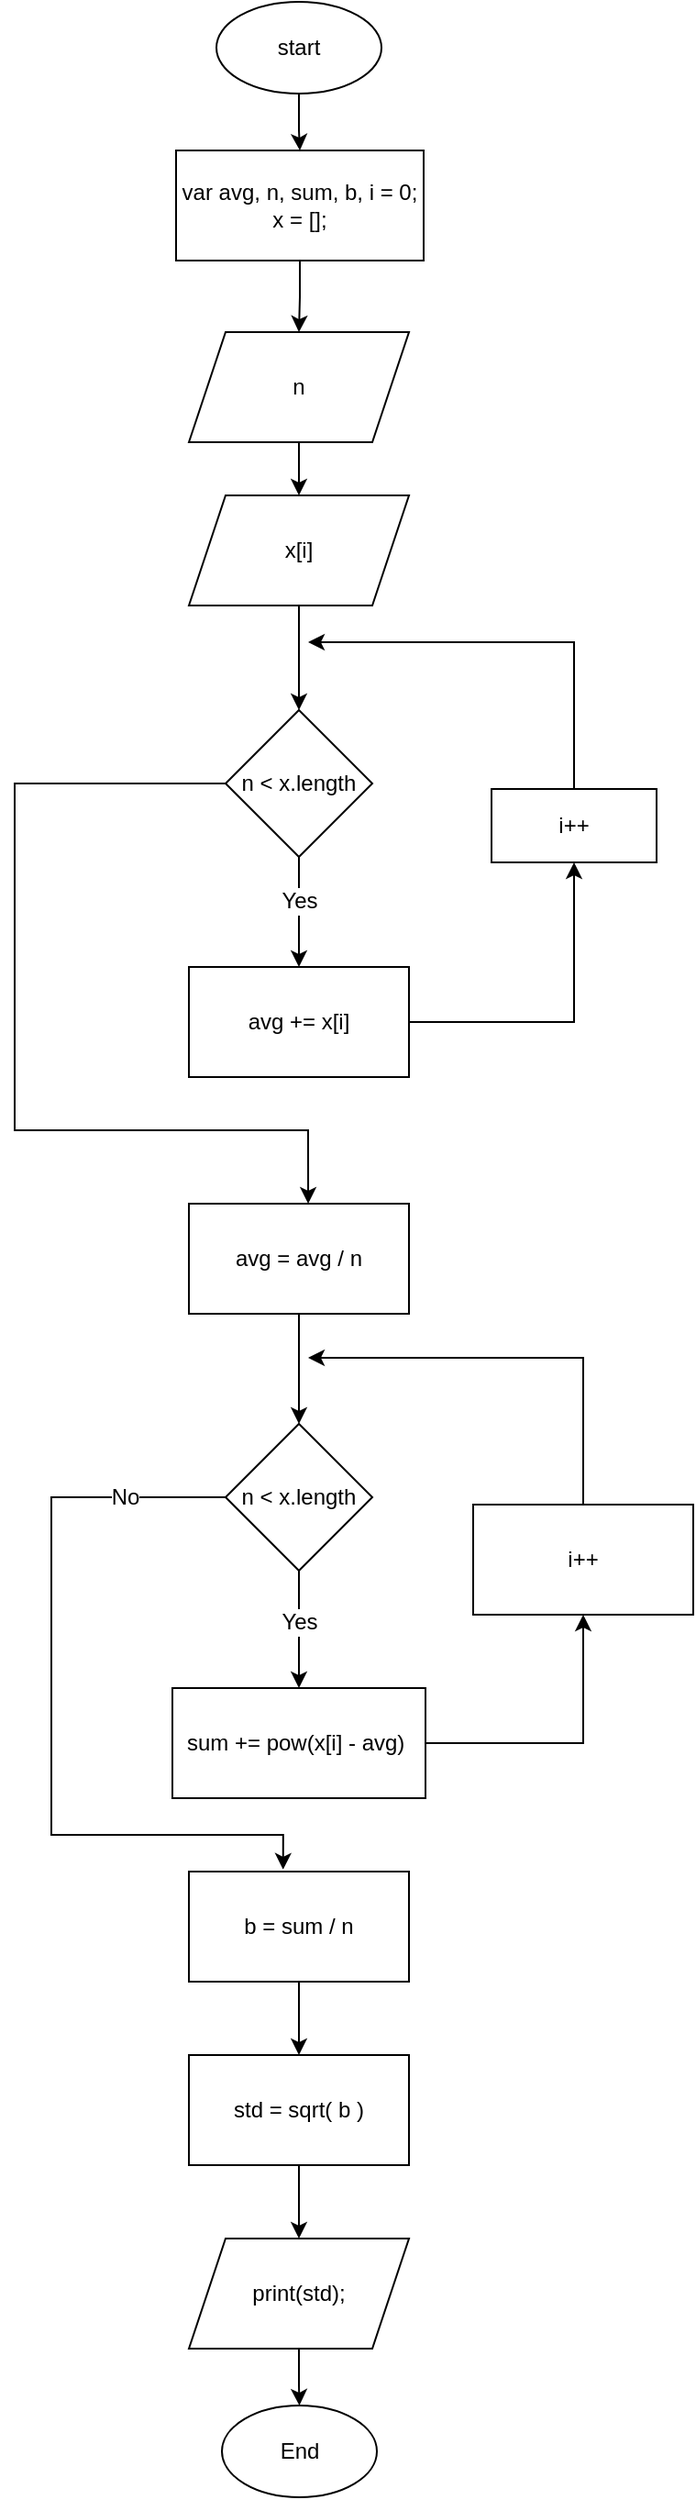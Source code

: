 <mxfile version="20.7.4" type="github" pages="2">
  <diagram id="KMa3qKYrj25J3nzpvQLY" name="Page-1">
    <mxGraphModel grid="1" page="1" gridSize="10" guides="1" tooltips="1" connect="1" arrows="1" fold="1" pageScale="1" pageWidth="850" pageHeight="1100" math="0" shadow="0">
      <root>
        <mxCell id="0" />
        <mxCell id="1" parent="0" />
        <mxCell id="N93MeVnp6EDyMdLJbOfk-3" value="" style="edgeStyle=orthogonalEdgeStyle;rounded=0;orthogonalLoop=1;jettySize=auto;html=1;fontSize=12;" edge="1" parent="1" source="N93MeVnp6EDyMdLJbOfk-1" target="N93MeVnp6EDyMdLJbOfk-2">
          <mxGeometry relative="1" as="geometry" />
        </mxCell>
        <mxCell id="N93MeVnp6EDyMdLJbOfk-1" value="&lt;font style=&quot;font-size: 12px;&quot;&gt;start&lt;/font&gt;" style="ellipse;whiteSpace=wrap;html=1;" vertex="1" parent="1">
          <mxGeometry x="380" y="10" width="90" height="50" as="geometry" />
        </mxCell>
        <mxCell id="N93MeVnp6EDyMdLJbOfk-5" value="" style="edgeStyle=orthogonalEdgeStyle;rounded=0;orthogonalLoop=1;jettySize=auto;html=1;fontSize=12;" edge="1" parent="1" source="N93MeVnp6EDyMdLJbOfk-2" target="N93MeVnp6EDyMdLJbOfk-4">
          <mxGeometry relative="1" as="geometry" />
        </mxCell>
        <mxCell id="N93MeVnp6EDyMdLJbOfk-2" value="var avg, n, sum, b, i = 0;&lt;br&gt;x = [];" style="whiteSpace=wrap;html=1;" vertex="1" parent="1">
          <mxGeometry x="358" y="91" width="135" height="60" as="geometry" />
        </mxCell>
        <mxCell id="N93MeVnp6EDyMdLJbOfk-7" value="" style="edgeStyle=orthogonalEdgeStyle;rounded=0;orthogonalLoop=1;jettySize=auto;html=1;fontSize=12;" edge="1" parent="1" source="N93MeVnp6EDyMdLJbOfk-4" target="N93MeVnp6EDyMdLJbOfk-6">
          <mxGeometry relative="1" as="geometry" />
        </mxCell>
        <mxCell id="N93MeVnp6EDyMdLJbOfk-4" value="n" style="shape=parallelogram;perimeter=parallelogramPerimeter;whiteSpace=wrap;html=1;fixedSize=1;" vertex="1" parent="1">
          <mxGeometry x="365" y="190" width="120" height="60" as="geometry" />
        </mxCell>
        <mxCell id="N93MeVnp6EDyMdLJbOfk-9" value="" style="edgeStyle=orthogonalEdgeStyle;rounded=0;orthogonalLoop=1;jettySize=auto;html=1;fontSize=12;" edge="1" parent="1" source="N93MeVnp6EDyMdLJbOfk-6" target="N93MeVnp6EDyMdLJbOfk-8">
          <mxGeometry relative="1" as="geometry" />
        </mxCell>
        <mxCell id="N93MeVnp6EDyMdLJbOfk-6" value="x[i]" style="shape=parallelogram;perimeter=parallelogramPerimeter;whiteSpace=wrap;html=1;fixedSize=1;fontSize=12;" vertex="1" parent="1">
          <mxGeometry x="365" y="279" width="120" height="60" as="geometry" />
        </mxCell>
        <mxCell id="N93MeVnp6EDyMdLJbOfk-11" value="" style="edgeStyle=orthogonalEdgeStyle;rounded=0;orthogonalLoop=1;jettySize=auto;html=1;fontSize=12;" edge="1" parent="1" source="N93MeVnp6EDyMdLJbOfk-8" target="N93MeVnp6EDyMdLJbOfk-10">
          <mxGeometry x="0.385" y="10" relative="1" as="geometry">
            <mxPoint as="offset" />
          </mxGeometry>
        </mxCell>
        <mxCell id="N93MeVnp6EDyMdLJbOfk-12" value="Yes" style="edgeLabel;html=1;align=center;verticalAlign=middle;resizable=0;points=[];fontSize=12;" vertex="1" connectable="0" parent="N93MeVnp6EDyMdLJbOfk-11">
          <mxGeometry x="-0.201" relative="1" as="geometry">
            <mxPoint as="offset" />
          </mxGeometry>
        </mxCell>
        <mxCell id="N93MeVnp6EDyMdLJbOfk-14" value="" style="edgeStyle=orthogonalEdgeStyle;rounded=0;orthogonalLoop=1;jettySize=auto;html=1;fontSize=12;entryX=0.542;entryY=0;entryDx=0;entryDy=0;entryPerimeter=0;" edge="1" parent="1" source="N93MeVnp6EDyMdLJbOfk-8" target="N93MeVnp6EDyMdLJbOfk-29">
          <mxGeometry relative="1" as="geometry">
            <mxPoint x="270" y="646" as="targetPoint" />
            <Array as="points">
              <mxPoint x="270" y="436" />
              <mxPoint x="270" y="625" />
              <mxPoint x="430" y="625" />
            </Array>
          </mxGeometry>
        </mxCell>
        <mxCell id="N93MeVnp6EDyMdLJbOfk-8" value="n &amp;lt; x.length" style="rhombus;whiteSpace=wrap;html=1;fontSize=12;" vertex="1" parent="1">
          <mxGeometry x="385" y="396" width="80" height="80" as="geometry" />
        </mxCell>
        <mxCell id="N93MeVnp6EDyMdLJbOfk-19" style="edgeStyle=orthogonalEdgeStyle;rounded=0;orthogonalLoop=1;jettySize=auto;html=1;fontSize=12;entryX=0.5;entryY=1;entryDx=0;entryDy=0;" edge="1" parent="1" source="N93MeVnp6EDyMdLJbOfk-10" target="N93MeVnp6EDyMdLJbOfk-16">
          <mxGeometry relative="1" as="geometry">
            <mxPoint x="575" y="485" as="targetPoint" />
          </mxGeometry>
        </mxCell>
        <mxCell id="N93MeVnp6EDyMdLJbOfk-10" value="avg += x[i]" style="rounded=0;whiteSpace=wrap;html=1;fontSize=12;" vertex="1" parent="1">
          <mxGeometry x="365" y="536" width="120" height="60" as="geometry" />
        </mxCell>
        <mxCell id="N93MeVnp6EDyMdLJbOfk-54" style="edgeStyle=orthogonalEdgeStyle;rounded=0;orthogonalLoop=1;jettySize=auto;html=1;fontSize=12;" edge="1" parent="1" source="N93MeVnp6EDyMdLJbOfk-16">
          <mxGeometry relative="1" as="geometry">
            <mxPoint x="430" y="359" as="targetPoint" />
            <Array as="points">
              <mxPoint x="575" y="359" />
            </Array>
          </mxGeometry>
        </mxCell>
        <mxCell id="N93MeVnp6EDyMdLJbOfk-16" value="i++" style="rounded=0;whiteSpace=wrap;html=1;fontSize=12;" vertex="1" parent="1">
          <mxGeometry x="530" y="439" width="90" height="40" as="geometry" />
        </mxCell>
        <mxCell id="N93MeVnp6EDyMdLJbOfk-32" style="edgeStyle=orthogonalEdgeStyle;rounded=0;orthogonalLoop=1;jettySize=auto;html=1;fontSize=12;" edge="1" parent="1" source="N93MeVnp6EDyMdLJbOfk-29">
          <mxGeometry relative="1" as="geometry">
            <mxPoint x="425" y="785" as="targetPoint" />
          </mxGeometry>
        </mxCell>
        <mxCell id="N93MeVnp6EDyMdLJbOfk-29" value="avg = avg / n" style="rounded=0;whiteSpace=wrap;html=1;fontSize=12;" vertex="1" parent="1">
          <mxGeometry x="365" y="665" width="120" height="60" as="geometry" />
        </mxCell>
        <mxCell id="N93MeVnp6EDyMdLJbOfk-37" value="" style="edgeStyle=orthogonalEdgeStyle;rounded=0;orthogonalLoop=1;jettySize=auto;html=1;fontSize=12;" edge="1" parent="1" source="N93MeVnp6EDyMdLJbOfk-33" target="N93MeVnp6EDyMdLJbOfk-34">
          <mxGeometry relative="1" as="geometry" />
        </mxCell>
        <mxCell id="N93MeVnp6EDyMdLJbOfk-38" value="Yes" style="edgeLabel;html=1;align=center;verticalAlign=middle;resizable=0;points=[];fontSize=12;" vertex="1" connectable="0" parent="N93MeVnp6EDyMdLJbOfk-37">
          <mxGeometry x="-0.134" relative="1" as="geometry">
            <mxPoint as="offset" />
          </mxGeometry>
        </mxCell>
        <mxCell id="N93MeVnp6EDyMdLJbOfk-43" style="edgeStyle=orthogonalEdgeStyle;rounded=0;orthogonalLoop=1;jettySize=auto;html=1;fontSize=12;entryX=0.428;entryY=-0.018;entryDx=0;entryDy=0;entryPerimeter=0;" edge="1" parent="1" source="N93MeVnp6EDyMdLJbOfk-33" target="N93MeVnp6EDyMdLJbOfk-44">
          <mxGeometry relative="1" as="geometry">
            <mxPoint x="280" y="1019" as="targetPoint" />
            <Array as="points">
              <mxPoint x="290" y="825" />
              <mxPoint x="290" y="1009" />
              <mxPoint x="416" y="1009" />
            </Array>
          </mxGeometry>
        </mxCell>
        <mxCell id="N93MeVnp6EDyMdLJbOfk-46" value="No" style="edgeLabel;html=1;align=center;verticalAlign=middle;resizable=0;points=[];fontSize=12;" vertex="1" connectable="0" parent="N93MeVnp6EDyMdLJbOfk-43">
          <mxGeometry x="-0.604" y="-1" relative="1" as="geometry">
            <mxPoint x="29" y="1" as="offset" />
          </mxGeometry>
        </mxCell>
        <mxCell id="N93MeVnp6EDyMdLJbOfk-33" value="n &amp;lt; x.length" style="rhombus;whiteSpace=wrap;html=1;fontSize=12;" vertex="1" parent="1">
          <mxGeometry x="385" y="785" width="80" height="80" as="geometry" />
        </mxCell>
        <mxCell id="N93MeVnp6EDyMdLJbOfk-40" value="" style="edgeStyle=orthogonalEdgeStyle;rounded=0;orthogonalLoop=1;jettySize=auto;html=1;fontSize=12;" edge="1" parent="1" source="N93MeVnp6EDyMdLJbOfk-34" target="N93MeVnp6EDyMdLJbOfk-39">
          <mxGeometry relative="1" as="geometry" />
        </mxCell>
        <mxCell id="N93MeVnp6EDyMdLJbOfk-34" value="sum += pow(x[i] - avg)&amp;nbsp;" style="whiteSpace=wrap;html=1;" vertex="1" parent="1">
          <mxGeometry x="356" y="929" width="138" height="60" as="geometry" />
        </mxCell>
        <mxCell id="N93MeVnp6EDyMdLJbOfk-42" style="edgeStyle=orthogonalEdgeStyle;rounded=0;orthogonalLoop=1;jettySize=auto;html=1;fontSize=12;" edge="1" parent="1" source="N93MeVnp6EDyMdLJbOfk-39">
          <mxGeometry relative="1" as="geometry">
            <mxPoint x="430" y="749" as="targetPoint" />
            <Array as="points">
              <mxPoint x="580" y="749" />
            </Array>
          </mxGeometry>
        </mxCell>
        <mxCell id="N93MeVnp6EDyMdLJbOfk-39" value="i++" style="whiteSpace=wrap;html=1;" vertex="1" parent="1">
          <mxGeometry x="520" y="829" width="120" height="60" as="geometry" />
        </mxCell>
        <mxCell id="N93MeVnp6EDyMdLJbOfk-49" value="" style="edgeStyle=orthogonalEdgeStyle;rounded=0;orthogonalLoop=1;jettySize=auto;html=1;fontSize=12;" edge="1" parent="1" source="N93MeVnp6EDyMdLJbOfk-44" target="N93MeVnp6EDyMdLJbOfk-48">
          <mxGeometry relative="1" as="geometry" />
        </mxCell>
        <mxCell id="N93MeVnp6EDyMdLJbOfk-44" value="b = sum / n" style="rounded=0;whiteSpace=wrap;html=1;fontSize=12;" vertex="1" parent="1">
          <mxGeometry x="365" y="1029" width="120" height="60" as="geometry" />
        </mxCell>
        <mxCell id="N93MeVnp6EDyMdLJbOfk-52" style="edgeStyle=orthogonalEdgeStyle;rounded=0;orthogonalLoop=1;jettySize=auto;html=1;entryX=0.5;entryY=0;entryDx=0;entryDy=0;fontSize=12;" edge="1" parent="1" source="N93MeVnp6EDyMdLJbOfk-48" target="N93MeVnp6EDyMdLJbOfk-51">
          <mxGeometry relative="1" as="geometry" />
        </mxCell>
        <mxCell id="N93MeVnp6EDyMdLJbOfk-48" value="std = sqrt( b )" style="whiteSpace=wrap;html=1;rounded=0;" vertex="1" parent="1">
          <mxGeometry x="365" y="1129" width="120" height="60" as="geometry" />
        </mxCell>
        <mxCell id="N93MeVnp6EDyMdLJbOfk-50" value="End" style="ellipse;whiteSpace=wrap;html=1;fontSize=12;" vertex="1" parent="1">
          <mxGeometry x="383" y="1320" width="84.5" height="50" as="geometry" />
        </mxCell>
        <mxCell id="N93MeVnp6EDyMdLJbOfk-53" value="" style="edgeStyle=orthogonalEdgeStyle;rounded=0;orthogonalLoop=1;jettySize=auto;html=1;fontSize=12;" edge="1" parent="1" source="N93MeVnp6EDyMdLJbOfk-51" target="N93MeVnp6EDyMdLJbOfk-50">
          <mxGeometry relative="1" as="geometry" />
        </mxCell>
        <mxCell id="N93MeVnp6EDyMdLJbOfk-51" value="print(std);" style="shape=parallelogram;perimeter=parallelogramPerimeter;whiteSpace=wrap;html=1;fixedSize=1;fontSize=12;" vertex="1" parent="1">
          <mxGeometry x="365" y="1229" width="120" height="60" as="geometry" />
        </mxCell>
      </root>
    </mxGraphModel>
  </diagram>
  <diagram id="_dyQApKp7TmxH3nLuj1r" name="Page-2">
    <mxGraphModel dx="681" dy="3722" grid="1" gridSize="10" guides="1" tooltips="1" connect="1" arrows="1" fold="1" page="1" pageScale="1" pageWidth="850" pageHeight="1100" math="0" shadow="0">
      <root>
        <mxCell id="0" />
        <mxCell id="1" parent="0" />
        <mxCell id="HF__PW82gWZHHkHcONSt-5" value="" style="edgeStyle=orthogonalEdgeStyle;rounded=0;orthogonalLoop=1;jettySize=auto;html=1;fontSize=12;" edge="1" parent="1" source="HF__PW82gWZHHkHcONSt-1" target="HF__PW82gWZHHkHcONSt-4">
          <mxGeometry relative="1" as="geometry" />
        </mxCell>
        <mxCell id="HF__PW82gWZHHkHcONSt-1" value="start" style="ellipse;whiteSpace=wrap;html=1;fontSize=12;" vertex="1" parent="1">
          <mxGeometry x="365" y="-3290" width="120" height="50" as="geometry" />
        </mxCell>
        <mxCell id="HF__PW82gWZHHkHcONSt-10" value="" style="edgeStyle=orthogonalEdgeStyle;rounded=0;orthogonalLoop=1;jettySize=auto;html=1;fontSize=12;startArrow=none;" edge="1" parent="1" source="HF__PW82gWZHHkHcONSt-17" target="HF__PW82gWZHHkHcONSt-9">
          <mxGeometry relative="1" as="geometry" />
        </mxCell>
        <mxCell id="HF__PW82gWZHHkHcONSt-20" value="No" style="edgeLabel;html=1;align=center;verticalAlign=middle;resizable=0;points=[];fontSize=12;" vertex="1" connectable="0" parent="HF__PW82gWZHHkHcONSt-10">
          <mxGeometry x="-0.178" y="2" relative="1" as="geometry">
            <mxPoint as="offset" />
          </mxGeometry>
        </mxCell>
        <mxCell id="HF__PW82gWZHHkHcONSt-19" value="" style="edgeStyle=orthogonalEdgeStyle;rounded=0;orthogonalLoop=1;jettySize=auto;html=1;fontSize=12;" edge="1" parent="1" source="HF__PW82gWZHHkHcONSt-2" target="HF__PW82gWZHHkHcONSt-17">
          <mxGeometry relative="1" as="geometry" />
        </mxCell>
        <mxCell id="HF__PW82gWZHHkHcONSt-2" value="x.length&lt;br&gt;y.length" style="shape=parallelogram;perimeter=parallelogramPerimeter;whiteSpace=wrap;html=1;fixedSize=1;fontSize=12;" vertex="1" parent="1">
          <mxGeometry x="365" y="-3120" width="120" height="60" as="geometry" />
        </mxCell>
        <mxCell id="HF__PW82gWZHHkHcONSt-6" value="" style="edgeStyle=orthogonalEdgeStyle;rounded=0;orthogonalLoop=1;jettySize=auto;html=1;fontSize=12;" edge="1" parent="1" source="HF__PW82gWZHHkHcONSt-4" target="HF__PW82gWZHHkHcONSt-2">
          <mxGeometry relative="1" as="geometry" />
        </mxCell>
        <mxCell id="HF__PW82gWZHHkHcONSt-4" value="var x = [];&lt;br&gt;var y = [];&lt;br&gt;var xAvg = yAvg = 0;" style="rounded=0;whiteSpace=wrap;html=1;fontSize=12;" vertex="1" parent="1">
          <mxGeometry x="365" y="-3210" width="120" height="60" as="geometry" />
        </mxCell>
        <mxCell id="HF__PW82gWZHHkHcONSt-12" value="" style="edgeStyle=orthogonalEdgeStyle;rounded=0;orthogonalLoop=1;jettySize=auto;html=1;fontSize=12;" edge="1" parent="1" source="HF__PW82gWZHHkHcONSt-9">
          <mxGeometry relative="1" as="geometry">
            <mxPoint x="428" y="-2520" as="targetPoint" />
            <Array as="points">
              <mxPoint x="300" y="-2862" />
              <mxPoint x="300" y="-2570" />
              <mxPoint x="428" y="-2570" />
            </Array>
          </mxGeometry>
        </mxCell>
        <mxCell id="HF__PW82gWZHHkHcONSt-26" value="No" style="edgeLabel;html=1;align=center;verticalAlign=middle;resizable=0;points=[];fontSize=12;" vertex="1" connectable="0" parent="HF__PW82gWZHHkHcONSt-12">
          <mxGeometry x="-0.082" y="2" relative="1" as="geometry">
            <mxPoint as="offset" />
          </mxGeometry>
        </mxCell>
        <mxCell id="HF__PW82gWZHHkHcONSt-15" value="Yes" style="edgeStyle=orthogonalEdgeStyle;rounded=0;orthogonalLoop=1;jettySize=auto;html=1;fontSize=12;" edge="1" parent="1" source="HF__PW82gWZHHkHcONSt-9">
          <mxGeometry relative="1" as="geometry">
            <mxPoint x="425" y="-2752" as="targetPoint" />
          </mxGeometry>
        </mxCell>
        <mxCell id="HF__PW82gWZHHkHcONSt-9" value="i &amp;lt; x.length" style="rhombus;whiteSpace=wrap;html=1;fontSize=12;" vertex="1" parent="1">
          <mxGeometry x="385" y="-2902" width="80" height="80" as="geometry" />
        </mxCell>
        <mxCell id="HF__PW82gWZHHkHcONSt-22" value="" style="edgeStyle=orthogonalEdgeStyle;rounded=0;orthogonalLoop=1;jettySize=auto;html=1;fontSize=12;" edge="1" parent="1" source="HF__PW82gWZHHkHcONSt-16" target="HF__PW82gWZHHkHcONSt-21">
          <mxGeometry relative="1" as="geometry" />
        </mxCell>
        <mxCell id="HF__PW82gWZHHkHcONSt-16" value="x[i];&lt;br&gt;xAvg = x[i];" style="rounded=0;whiteSpace=wrap;html=1;fontSize=12;" vertex="1" parent="1">
          <mxGeometry x="365" y="-2752" width="120" height="60" as="geometry" />
        </mxCell>
        <mxCell id="HF__PW82gWZHHkHcONSt-25" value="Yes" style="edgeStyle=orthogonalEdgeStyle;rounded=0;orthogonalLoop=1;jettySize=auto;html=1;fontSize=12;" edge="1" parent="1" source="HF__PW82gWZHHkHcONSt-17">
          <mxGeometry relative="1" as="geometry">
            <mxPoint x="240" y="-3000" as="targetPoint" />
          </mxGeometry>
        </mxCell>
        <mxCell id="HF__PW82gWZHHkHcONSt-17" value="x.length != y.length" style="rhombus;whiteSpace=wrap;html=1;fontSize=12;" vertex="1" parent="1">
          <mxGeometry x="363" y="-3040" width="125" height="80" as="geometry" />
        </mxCell>
        <mxCell id="HF__PW82gWZHHkHcONSt-23" style="edgeStyle=orthogonalEdgeStyle;rounded=0;orthogonalLoop=1;jettySize=auto;html=1;fontSize=12;" edge="1" parent="1" source="HF__PW82gWZHHkHcONSt-21">
          <mxGeometry relative="1" as="geometry">
            <mxPoint x="430" y="-2950" as="targetPoint" />
            <Array as="points">
              <mxPoint x="570" y="-2620" />
              <mxPoint x="570" y="-2950" />
            </Array>
          </mxGeometry>
        </mxCell>
        <mxCell id="HF__PW82gWZHHkHcONSt-21" value="i++" style="whiteSpace=wrap;html=1;rounded=0;" vertex="1" parent="1">
          <mxGeometry x="365.5" y="-2650" width="120" height="60" as="geometry" />
        </mxCell>
        <mxCell id="HF__PW82gWZHHkHcONSt-30" value="" style="edgeStyle=orthogonalEdgeStyle;rounded=0;orthogonalLoop=1;jettySize=auto;html=1;fontSize=12;" edge="1" parent="1" source="HF__PW82gWZHHkHcONSt-33">
          <mxGeometry relative="1" as="geometry">
            <mxPoint x="420" y="-2160" as="targetPoint" />
            <Array as="points">
              <mxPoint x="300" y="-2472" />
            </Array>
          </mxGeometry>
        </mxCell>
        <mxCell id="HF__PW82gWZHHkHcONSt-31" value="No" style="edgeLabel;html=1;align=center;verticalAlign=middle;resizable=0;points=[];fontSize=12;" vertex="1" connectable="0" parent="HF__PW82gWZHHkHcONSt-30">
          <mxGeometry x="-0.082" y="2" relative="1" as="geometry">
            <mxPoint as="offset" />
          </mxGeometry>
        </mxCell>
        <mxCell id="HF__PW82gWZHHkHcONSt-32" value="Yes" style="edgeStyle=orthogonalEdgeStyle;rounded=0;orthogonalLoop=1;jettySize=auto;html=1;fontSize=12;" edge="1" parent="1" source="HF__PW82gWZHHkHcONSt-33">
          <mxGeometry relative="1" as="geometry">
            <mxPoint x="425" y="-2362" as="targetPoint" />
          </mxGeometry>
        </mxCell>
        <mxCell id="HF__PW82gWZHHkHcONSt-33" value="i &amp;lt; x.length" style="rhombus;whiteSpace=wrap;html=1;fontSize=12;" vertex="1" parent="1">
          <mxGeometry x="385.5" y="-2512" width="80" height="80" as="geometry" />
        </mxCell>
        <mxCell id="HF__PW82gWZHHkHcONSt-34" value="" style="edgeStyle=orthogonalEdgeStyle;rounded=0;orthogonalLoop=1;jettySize=auto;html=1;fontSize=12;" edge="1" parent="1" source="HF__PW82gWZHHkHcONSt-35" target="HF__PW82gWZHHkHcONSt-39">
          <mxGeometry relative="1" as="geometry" />
        </mxCell>
        <mxCell id="HF__PW82gWZHHkHcONSt-35" value="y[i];&lt;br&gt;yAvg = y[i];" style="rounded=0;whiteSpace=wrap;html=1;fontSize=12;" vertex="1" parent="1">
          <mxGeometry x="365" y="-2362" width="120" height="60" as="geometry" />
        </mxCell>
        <mxCell id="HF__PW82gWZHHkHcONSt-38" style="edgeStyle=orthogonalEdgeStyle;rounded=0;orthogonalLoop=1;jettySize=auto;html=1;fontSize=12;" edge="1" parent="1" source="HF__PW82gWZHHkHcONSt-39">
          <mxGeometry relative="1" as="geometry">
            <mxPoint x="430" y="-2560" as="targetPoint" />
            <Array as="points">
              <mxPoint x="570" y="-2230" />
              <mxPoint x="570" y="-2560" />
            </Array>
          </mxGeometry>
        </mxCell>
        <mxCell id="HF__PW82gWZHHkHcONSt-39" value="i++" style="whiteSpace=wrap;html=1;rounded=0;" vertex="1" parent="1">
          <mxGeometry x="365.5" y="-2260" width="120" height="60" as="geometry" />
        </mxCell>
      </root>
    </mxGraphModel>
  </diagram>
</mxfile>
